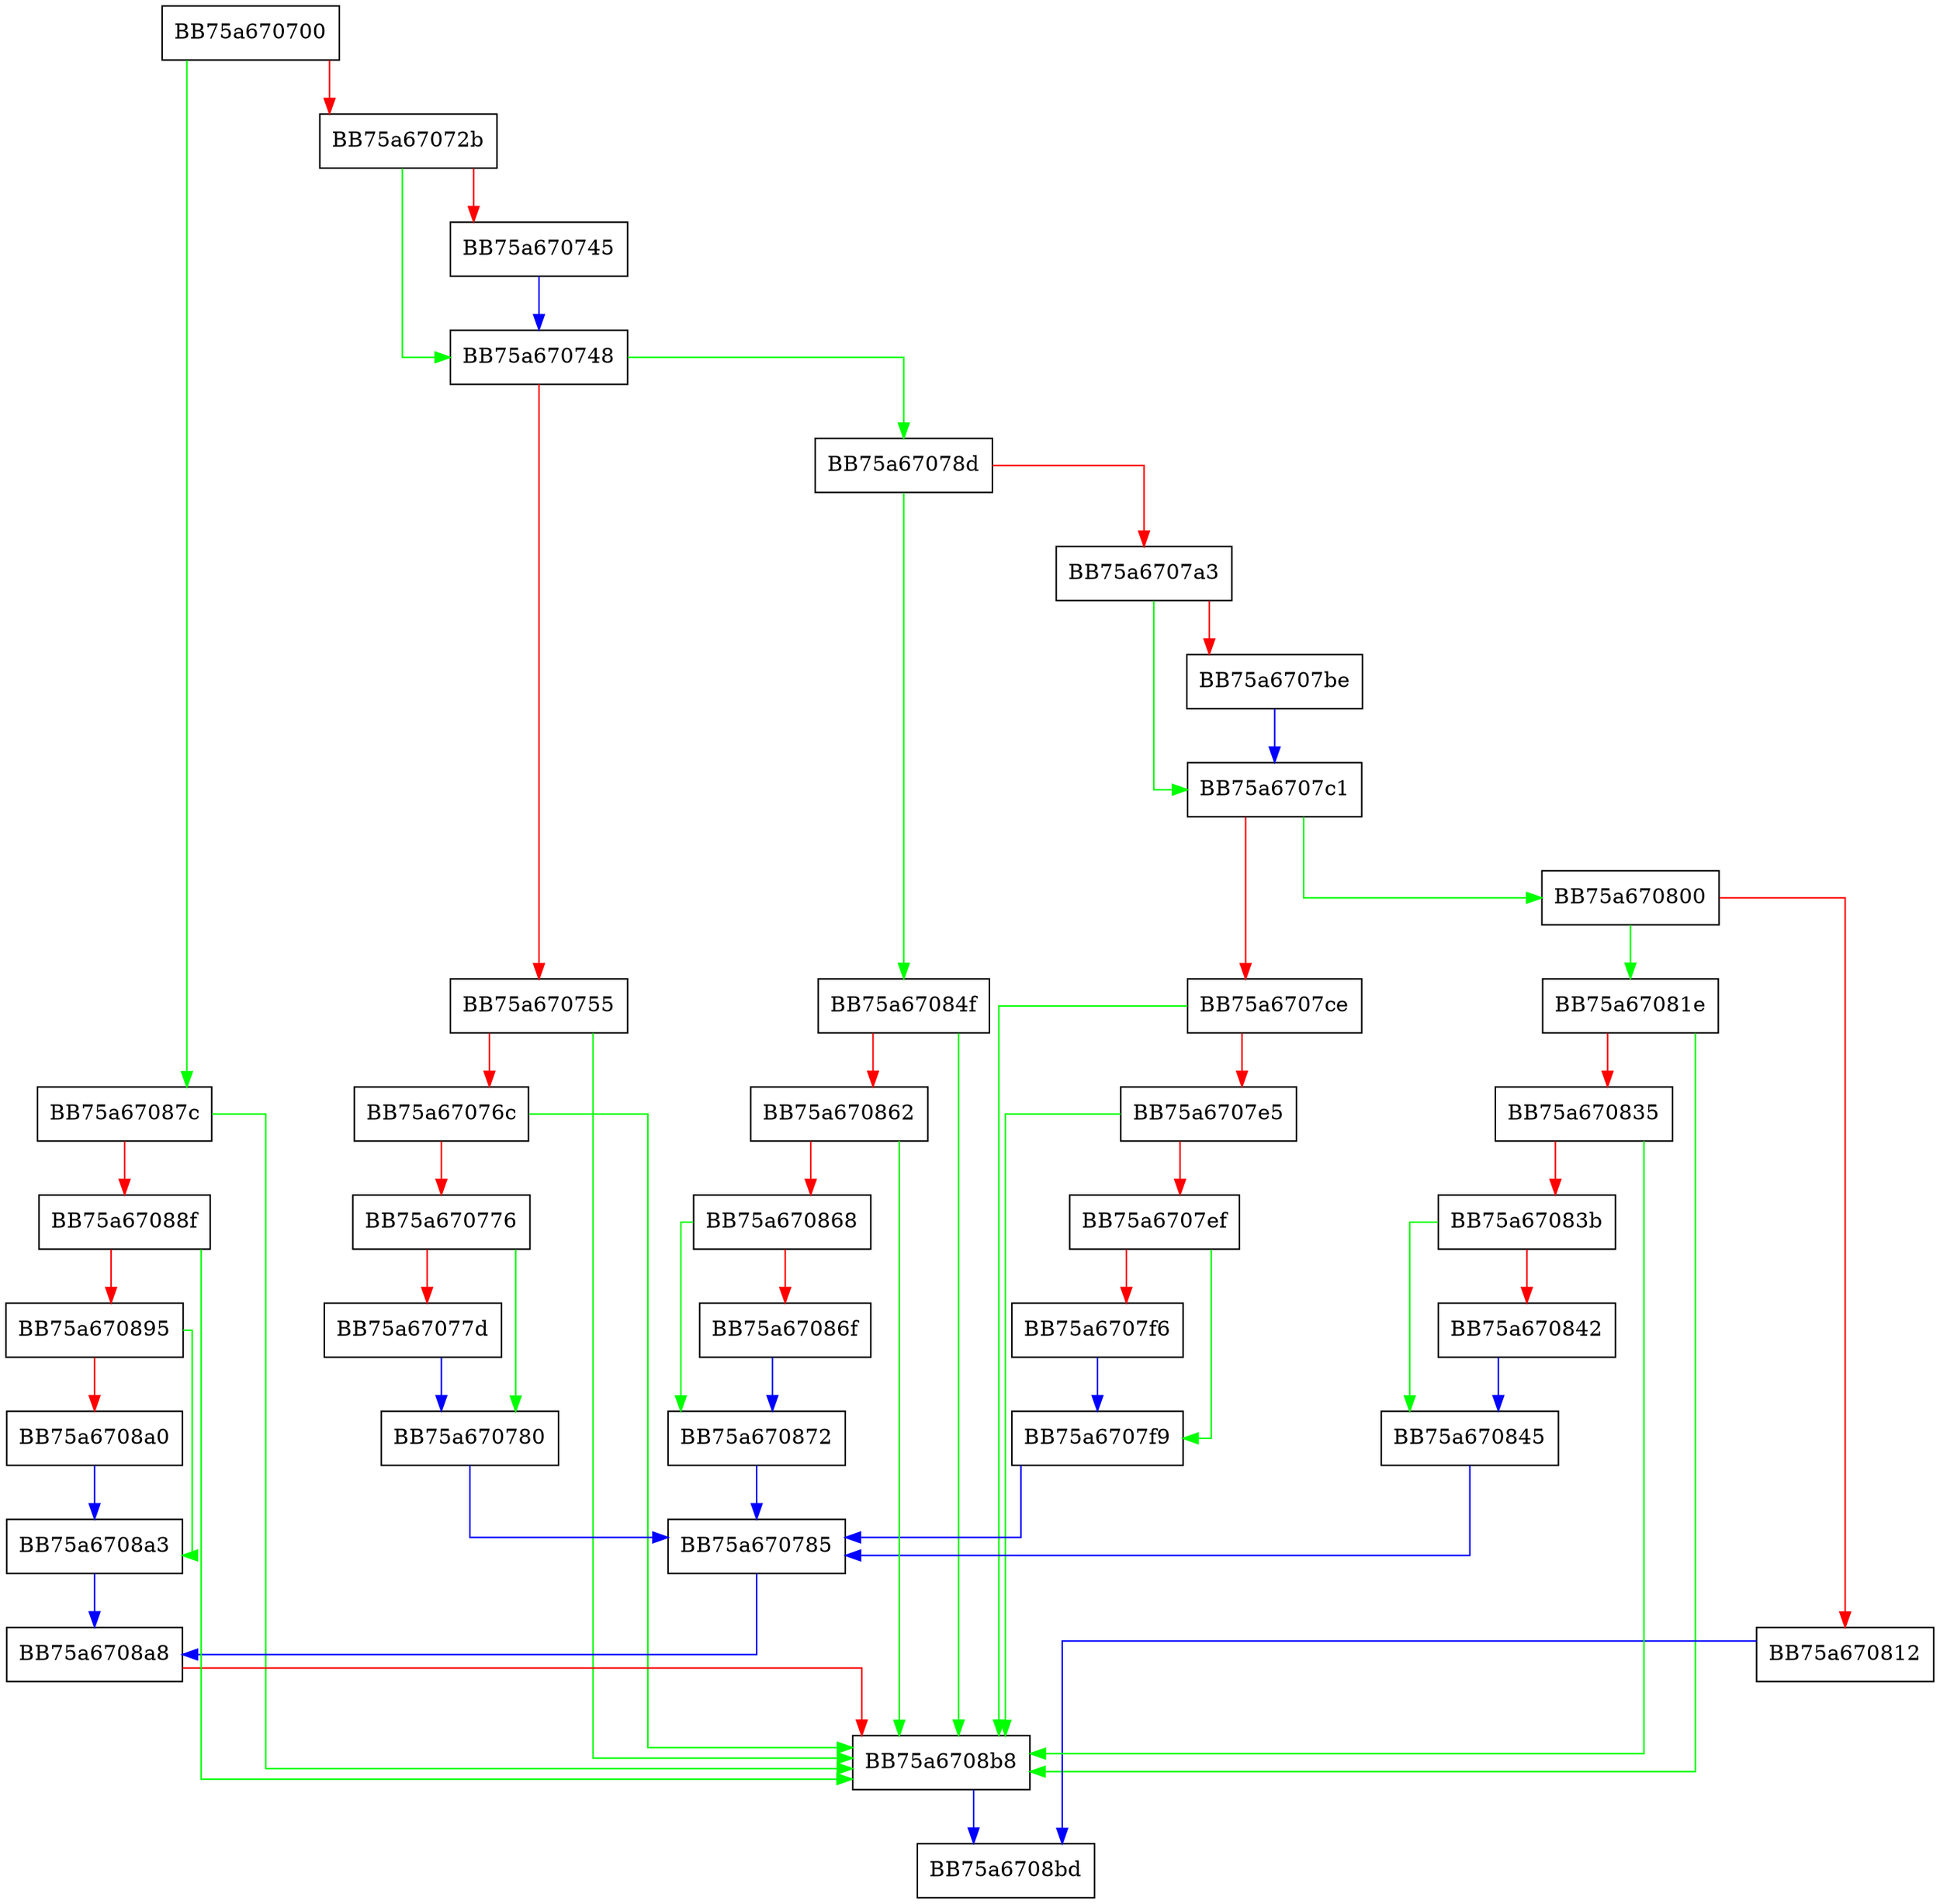 digraph WriteAttributeNodeAsXml {
  node [shape="box"];
  graph [splines=ortho];
  BB75a670700 -> BB75a67087c [color="green"];
  BB75a670700 -> BB75a67072b [color="red"];
  BB75a67072b -> BB75a670748 [color="green"];
  BB75a67072b -> BB75a670745 [color="red"];
  BB75a670745 -> BB75a670748 [color="blue"];
  BB75a670748 -> BB75a67078d [color="green"];
  BB75a670748 -> BB75a670755 [color="red"];
  BB75a670755 -> BB75a6708b8 [color="green"];
  BB75a670755 -> BB75a67076c [color="red"];
  BB75a67076c -> BB75a6708b8 [color="green"];
  BB75a67076c -> BB75a670776 [color="red"];
  BB75a670776 -> BB75a670780 [color="green"];
  BB75a670776 -> BB75a67077d [color="red"];
  BB75a67077d -> BB75a670780 [color="blue"];
  BB75a670780 -> BB75a670785 [color="blue"];
  BB75a670785 -> BB75a6708a8 [color="blue"];
  BB75a67078d -> BB75a67084f [color="green"];
  BB75a67078d -> BB75a6707a3 [color="red"];
  BB75a6707a3 -> BB75a6707c1 [color="green"];
  BB75a6707a3 -> BB75a6707be [color="red"];
  BB75a6707be -> BB75a6707c1 [color="blue"];
  BB75a6707c1 -> BB75a670800 [color="green"];
  BB75a6707c1 -> BB75a6707ce [color="red"];
  BB75a6707ce -> BB75a6708b8 [color="green"];
  BB75a6707ce -> BB75a6707e5 [color="red"];
  BB75a6707e5 -> BB75a6708b8 [color="green"];
  BB75a6707e5 -> BB75a6707ef [color="red"];
  BB75a6707ef -> BB75a6707f9 [color="green"];
  BB75a6707ef -> BB75a6707f6 [color="red"];
  BB75a6707f6 -> BB75a6707f9 [color="blue"];
  BB75a6707f9 -> BB75a670785 [color="blue"];
  BB75a670800 -> BB75a67081e [color="green"];
  BB75a670800 -> BB75a670812 [color="red"];
  BB75a670812 -> BB75a6708bd [color="blue"];
  BB75a67081e -> BB75a6708b8 [color="green"];
  BB75a67081e -> BB75a670835 [color="red"];
  BB75a670835 -> BB75a6708b8 [color="green"];
  BB75a670835 -> BB75a67083b [color="red"];
  BB75a67083b -> BB75a670845 [color="green"];
  BB75a67083b -> BB75a670842 [color="red"];
  BB75a670842 -> BB75a670845 [color="blue"];
  BB75a670845 -> BB75a670785 [color="blue"];
  BB75a67084f -> BB75a6708b8 [color="green"];
  BB75a67084f -> BB75a670862 [color="red"];
  BB75a670862 -> BB75a6708b8 [color="green"];
  BB75a670862 -> BB75a670868 [color="red"];
  BB75a670868 -> BB75a670872 [color="green"];
  BB75a670868 -> BB75a67086f [color="red"];
  BB75a67086f -> BB75a670872 [color="blue"];
  BB75a670872 -> BB75a670785 [color="blue"];
  BB75a67087c -> BB75a6708b8 [color="green"];
  BB75a67087c -> BB75a67088f [color="red"];
  BB75a67088f -> BB75a6708b8 [color="green"];
  BB75a67088f -> BB75a670895 [color="red"];
  BB75a670895 -> BB75a6708a3 [color="green"];
  BB75a670895 -> BB75a6708a0 [color="red"];
  BB75a6708a0 -> BB75a6708a3 [color="blue"];
  BB75a6708a3 -> BB75a6708a8 [color="blue"];
  BB75a6708a8 -> BB75a6708b8 [color="red"];
  BB75a6708b8 -> BB75a6708bd [color="blue"];
}